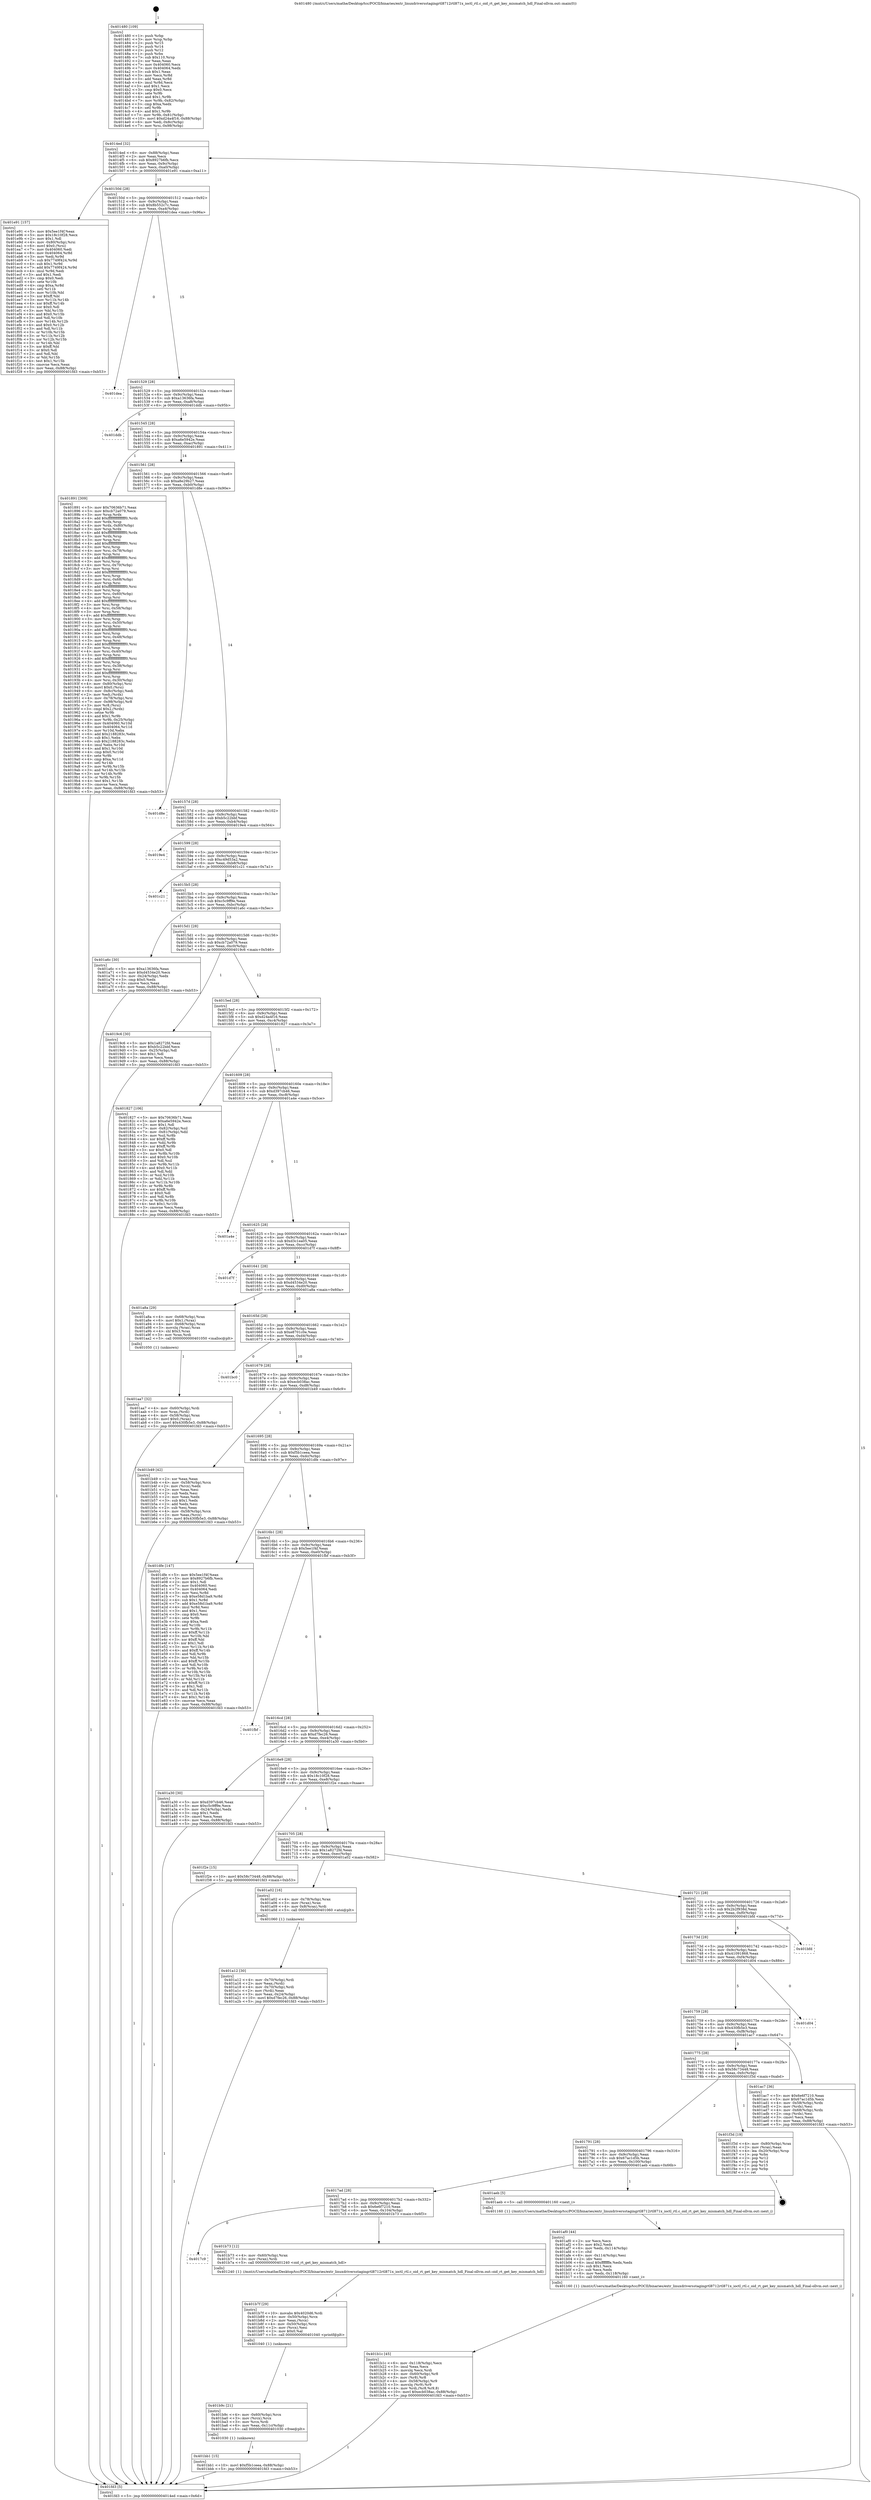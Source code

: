 digraph "0x401480" {
  label = "0x401480 (/mnt/c/Users/mathe/Desktop/tcc/POCII/binaries/extr_linuxdriversstagingrtl8712rtl871x_ioctl_rtl.c_oid_rt_get_key_mismatch_hdl_Final-ollvm.out::main(0))"
  labelloc = "t"
  node[shape=record]

  Entry [label="",width=0.3,height=0.3,shape=circle,fillcolor=black,style=filled]
  "0x4014ed" [label="{
     0x4014ed [32]\l
     | [instrs]\l
     &nbsp;&nbsp;0x4014ed \<+6\>: mov -0x88(%rbp),%eax\l
     &nbsp;&nbsp;0x4014f3 \<+2\>: mov %eax,%ecx\l
     &nbsp;&nbsp;0x4014f5 \<+6\>: sub $0x8927b6fb,%ecx\l
     &nbsp;&nbsp;0x4014fb \<+6\>: mov %eax,-0x9c(%rbp)\l
     &nbsp;&nbsp;0x401501 \<+6\>: mov %ecx,-0xa0(%rbp)\l
     &nbsp;&nbsp;0x401507 \<+6\>: je 0000000000401e91 \<main+0xa11\>\l
  }"]
  "0x401e91" [label="{
     0x401e91 [157]\l
     | [instrs]\l
     &nbsp;&nbsp;0x401e91 \<+5\>: mov $0x5ee1f4f,%eax\l
     &nbsp;&nbsp;0x401e96 \<+5\>: mov $0x18c10f28,%ecx\l
     &nbsp;&nbsp;0x401e9b \<+2\>: mov $0x1,%dl\l
     &nbsp;&nbsp;0x401e9d \<+4\>: mov -0x80(%rbp),%rsi\l
     &nbsp;&nbsp;0x401ea1 \<+6\>: movl $0x0,(%rsi)\l
     &nbsp;&nbsp;0x401ea7 \<+7\>: mov 0x404060,%edi\l
     &nbsp;&nbsp;0x401eae \<+8\>: mov 0x404064,%r8d\l
     &nbsp;&nbsp;0x401eb6 \<+3\>: mov %edi,%r9d\l
     &nbsp;&nbsp;0x401eb9 \<+7\>: sub $0x7749f424,%r9d\l
     &nbsp;&nbsp;0x401ec0 \<+4\>: sub $0x1,%r9d\l
     &nbsp;&nbsp;0x401ec4 \<+7\>: add $0x7749f424,%r9d\l
     &nbsp;&nbsp;0x401ecb \<+4\>: imul %r9d,%edi\l
     &nbsp;&nbsp;0x401ecf \<+3\>: and $0x1,%edi\l
     &nbsp;&nbsp;0x401ed2 \<+3\>: cmp $0x0,%edi\l
     &nbsp;&nbsp;0x401ed5 \<+4\>: sete %r10b\l
     &nbsp;&nbsp;0x401ed9 \<+4\>: cmp $0xa,%r8d\l
     &nbsp;&nbsp;0x401edd \<+4\>: setl %r11b\l
     &nbsp;&nbsp;0x401ee1 \<+3\>: mov %r10b,%bl\l
     &nbsp;&nbsp;0x401ee4 \<+3\>: xor $0xff,%bl\l
     &nbsp;&nbsp;0x401ee7 \<+3\>: mov %r11b,%r14b\l
     &nbsp;&nbsp;0x401eea \<+4\>: xor $0xff,%r14b\l
     &nbsp;&nbsp;0x401eee \<+3\>: xor $0x0,%dl\l
     &nbsp;&nbsp;0x401ef1 \<+3\>: mov %bl,%r15b\l
     &nbsp;&nbsp;0x401ef4 \<+4\>: and $0x0,%r15b\l
     &nbsp;&nbsp;0x401ef8 \<+3\>: and %dl,%r10b\l
     &nbsp;&nbsp;0x401efb \<+3\>: mov %r14b,%r12b\l
     &nbsp;&nbsp;0x401efe \<+4\>: and $0x0,%r12b\l
     &nbsp;&nbsp;0x401f02 \<+3\>: and %dl,%r11b\l
     &nbsp;&nbsp;0x401f05 \<+3\>: or %r10b,%r15b\l
     &nbsp;&nbsp;0x401f08 \<+3\>: or %r11b,%r12b\l
     &nbsp;&nbsp;0x401f0b \<+3\>: xor %r12b,%r15b\l
     &nbsp;&nbsp;0x401f0e \<+3\>: or %r14b,%bl\l
     &nbsp;&nbsp;0x401f11 \<+3\>: xor $0xff,%bl\l
     &nbsp;&nbsp;0x401f14 \<+3\>: or $0x0,%dl\l
     &nbsp;&nbsp;0x401f17 \<+2\>: and %dl,%bl\l
     &nbsp;&nbsp;0x401f19 \<+3\>: or %bl,%r15b\l
     &nbsp;&nbsp;0x401f1c \<+4\>: test $0x1,%r15b\l
     &nbsp;&nbsp;0x401f20 \<+3\>: cmovne %ecx,%eax\l
     &nbsp;&nbsp;0x401f23 \<+6\>: mov %eax,-0x88(%rbp)\l
     &nbsp;&nbsp;0x401f29 \<+5\>: jmp 0000000000401fd3 \<main+0xb53\>\l
  }"]
  "0x40150d" [label="{
     0x40150d [28]\l
     | [instrs]\l
     &nbsp;&nbsp;0x40150d \<+5\>: jmp 0000000000401512 \<main+0x92\>\l
     &nbsp;&nbsp;0x401512 \<+6\>: mov -0x9c(%rbp),%eax\l
     &nbsp;&nbsp;0x401518 \<+5\>: sub $0x8b552c7c,%eax\l
     &nbsp;&nbsp;0x40151d \<+6\>: mov %eax,-0xa4(%rbp)\l
     &nbsp;&nbsp;0x401523 \<+6\>: je 0000000000401dea \<main+0x96a\>\l
  }"]
  Exit [label="",width=0.3,height=0.3,shape=circle,fillcolor=black,style=filled,peripheries=2]
  "0x401dea" [label="{
     0x401dea\l
  }", style=dashed]
  "0x401529" [label="{
     0x401529 [28]\l
     | [instrs]\l
     &nbsp;&nbsp;0x401529 \<+5\>: jmp 000000000040152e \<main+0xae\>\l
     &nbsp;&nbsp;0x40152e \<+6\>: mov -0x9c(%rbp),%eax\l
     &nbsp;&nbsp;0x401534 \<+5\>: sub $0xa13636fa,%eax\l
     &nbsp;&nbsp;0x401539 \<+6\>: mov %eax,-0xa8(%rbp)\l
     &nbsp;&nbsp;0x40153f \<+6\>: je 0000000000401ddb \<main+0x95b\>\l
  }"]
  "0x401bb1" [label="{
     0x401bb1 [15]\l
     | [instrs]\l
     &nbsp;&nbsp;0x401bb1 \<+10\>: movl $0xf5b1ceea,-0x88(%rbp)\l
     &nbsp;&nbsp;0x401bbb \<+5\>: jmp 0000000000401fd3 \<main+0xb53\>\l
  }"]
  "0x401ddb" [label="{
     0x401ddb\l
  }", style=dashed]
  "0x401545" [label="{
     0x401545 [28]\l
     | [instrs]\l
     &nbsp;&nbsp;0x401545 \<+5\>: jmp 000000000040154a \<main+0xca\>\l
     &nbsp;&nbsp;0x40154a \<+6\>: mov -0x9c(%rbp),%eax\l
     &nbsp;&nbsp;0x401550 \<+5\>: sub $0xa6e5942e,%eax\l
     &nbsp;&nbsp;0x401555 \<+6\>: mov %eax,-0xac(%rbp)\l
     &nbsp;&nbsp;0x40155b \<+6\>: je 0000000000401891 \<main+0x411\>\l
  }"]
  "0x401b9c" [label="{
     0x401b9c [21]\l
     | [instrs]\l
     &nbsp;&nbsp;0x401b9c \<+4\>: mov -0x60(%rbp),%rcx\l
     &nbsp;&nbsp;0x401ba0 \<+3\>: mov (%rcx),%rcx\l
     &nbsp;&nbsp;0x401ba3 \<+3\>: mov %rcx,%rdi\l
     &nbsp;&nbsp;0x401ba6 \<+6\>: mov %eax,-0x11c(%rbp)\l
     &nbsp;&nbsp;0x401bac \<+5\>: call 0000000000401030 \<free@plt\>\l
     | [calls]\l
     &nbsp;&nbsp;0x401030 \{1\} (unknown)\l
  }"]
  "0x401891" [label="{
     0x401891 [309]\l
     | [instrs]\l
     &nbsp;&nbsp;0x401891 \<+5\>: mov $0x70636b71,%eax\l
     &nbsp;&nbsp;0x401896 \<+5\>: mov $0xcb72a079,%ecx\l
     &nbsp;&nbsp;0x40189b \<+3\>: mov %rsp,%rdx\l
     &nbsp;&nbsp;0x40189e \<+4\>: add $0xfffffffffffffff0,%rdx\l
     &nbsp;&nbsp;0x4018a2 \<+3\>: mov %rdx,%rsp\l
     &nbsp;&nbsp;0x4018a5 \<+4\>: mov %rdx,-0x80(%rbp)\l
     &nbsp;&nbsp;0x4018a9 \<+3\>: mov %rsp,%rdx\l
     &nbsp;&nbsp;0x4018ac \<+4\>: add $0xfffffffffffffff0,%rdx\l
     &nbsp;&nbsp;0x4018b0 \<+3\>: mov %rdx,%rsp\l
     &nbsp;&nbsp;0x4018b3 \<+3\>: mov %rsp,%rsi\l
     &nbsp;&nbsp;0x4018b6 \<+4\>: add $0xfffffffffffffff0,%rsi\l
     &nbsp;&nbsp;0x4018ba \<+3\>: mov %rsi,%rsp\l
     &nbsp;&nbsp;0x4018bd \<+4\>: mov %rsi,-0x78(%rbp)\l
     &nbsp;&nbsp;0x4018c1 \<+3\>: mov %rsp,%rsi\l
     &nbsp;&nbsp;0x4018c4 \<+4\>: add $0xfffffffffffffff0,%rsi\l
     &nbsp;&nbsp;0x4018c8 \<+3\>: mov %rsi,%rsp\l
     &nbsp;&nbsp;0x4018cb \<+4\>: mov %rsi,-0x70(%rbp)\l
     &nbsp;&nbsp;0x4018cf \<+3\>: mov %rsp,%rsi\l
     &nbsp;&nbsp;0x4018d2 \<+4\>: add $0xfffffffffffffff0,%rsi\l
     &nbsp;&nbsp;0x4018d6 \<+3\>: mov %rsi,%rsp\l
     &nbsp;&nbsp;0x4018d9 \<+4\>: mov %rsi,-0x68(%rbp)\l
     &nbsp;&nbsp;0x4018dd \<+3\>: mov %rsp,%rsi\l
     &nbsp;&nbsp;0x4018e0 \<+4\>: add $0xfffffffffffffff0,%rsi\l
     &nbsp;&nbsp;0x4018e4 \<+3\>: mov %rsi,%rsp\l
     &nbsp;&nbsp;0x4018e7 \<+4\>: mov %rsi,-0x60(%rbp)\l
     &nbsp;&nbsp;0x4018eb \<+3\>: mov %rsp,%rsi\l
     &nbsp;&nbsp;0x4018ee \<+4\>: add $0xfffffffffffffff0,%rsi\l
     &nbsp;&nbsp;0x4018f2 \<+3\>: mov %rsi,%rsp\l
     &nbsp;&nbsp;0x4018f5 \<+4\>: mov %rsi,-0x58(%rbp)\l
     &nbsp;&nbsp;0x4018f9 \<+3\>: mov %rsp,%rsi\l
     &nbsp;&nbsp;0x4018fc \<+4\>: add $0xfffffffffffffff0,%rsi\l
     &nbsp;&nbsp;0x401900 \<+3\>: mov %rsi,%rsp\l
     &nbsp;&nbsp;0x401903 \<+4\>: mov %rsi,-0x50(%rbp)\l
     &nbsp;&nbsp;0x401907 \<+3\>: mov %rsp,%rsi\l
     &nbsp;&nbsp;0x40190a \<+4\>: add $0xfffffffffffffff0,%rsi\l
     &nbsp;&nbsp;0x40190e \<+3\>: mov %rsi,%rsp\l
     &nbsp;&nbsp;0x401911 \<+4\>: mov %rsi,-0x48(%rbp)\l
     &nbsp;&nbsp;0x401915 \<+3\>: mov %rsp,%rsi\l
     &nbsp;&nbsp;0x401918 \<+4\>: add $0xfffffffffffffff0,%rsi\l
     &nbsp;&nbsp;0x40191c \<+3\>: mov %rsi,%rsp\l
     &nbsp;&nbsp;0x40191f \<+4\>: mov %rsi,-0x40(%rbp)\l
     &nbsp;&nbsp;0x401923 \<+3\>: mov %rsp,%rsi\l
     &nbsp;&nbsp;0x401926 \<+4\>: add $0xfffffffffffffff0,%rsi\l
     &nbsp;&nbsp;0x40192a \<+3\>: mov %rsi,%rsp\l
     &nbsp;&nbsp;0x40192d \<+4\>: mov %rsi,-0x38(%rbp)\l
     &nbsp;&nbsp;0x401931 \<+3\>: mov %rsp,%rsi\l
     &nbsp;&nbsp;0x401934 \<+4\>: add $0xfffffffffffffff0,%rsi\l
     &nbsp;&nbsp;0x401938 \<+3\>: mov %rsi,%rsp\l
     &nbsp;&nbsp;0x40193b \<+4\>: mov %rsi,-0x30(%rbp)\l
     &nbsp;&nbsp;0x40193f \<+4\>: mov -0x80(%rbp),%rsi\l
     &nbsp;&nbsp;0x401943 \<+6\>: movl $0x0,(%rsi)\l
     &nbsp;&nbsp;0x401949 \<+6\>: mov -0x8c(%rbp),%edi\l
     &nbsp;&nbsp;0x40194f \<+2\>: mov %edi,(%rdx)\l
     &nbsp;&nbsp;0x401951 \<+4\>: mov -0x78(%rbp),%rsi\l
     &nbsp;&nbsp;0x401955 \<+7\>: mov -0x98(%rbp),%r8\l
     &nbsp;&nbsp;0x40195c \<+3\>: mov %r8,(%rsi)\l
     &nbsp;&nbsp;0x40195f \<+3\>: cmpl $0x2,(%rdx)\l
     &nbsp;&nbsp;0x401962 \<+4\>: setne %r9b\l
     &nbsp;&nbsp;0x401966 \<+4\>: and $0x1,%r9b\l
     &nbsp;&nbsp;0x40196a \<+4\>: mov %r9b,-0x25(%rbp)\l
     &nbsp;&nbsp;0x40196e \<+8\>: mov 0x404060,%r10d\l
     &nbsp;&nbsp;0x401976 \<+8\>: mov 0x404064,%r11d\l
     &nbsp;&nbsp;0x40197e \<+3\>: mov %r10d,%ebx\l
     &nbsp;&nbsp;0x401981 \<+6\>: add $0x2188283c,%ebx\l
     &nbsp;&nbsp;0x401987 \<+3\>: sub $0x1,%ebx\l
     &nbsp;&nbsp;0x40198a \<+6\>: sub $0x2188283c,%ebx\l
     &nbsp;&nbsp;0x401990 \<+4\>: imul %ebx,%r10d\l
     &nbsp;&nbsp;0x401994 \<+4\>: and $0x1,%r10d\l
     &nbsp;&nbsp;0x401998 \<+4\>: cmp $0x0,%r10d\l
     &nbsp;&nbsp;0x40199c \<+4\>: sete %r9b\l
     &nbsp;&nbsp;0x4019a0 \<+4\>: cmp $0xa,%r11d\l
     &nbsp;&nbsp;0x4019a4 \<+4\>: setl %r14b\l
     &nbsp;&nbsp;0x4019a8 \<+3\>: mov %r9b,%r15b\l
     &nbsp;&nbsp;0x4019ab \<+3\>: and %r14b,%r15b\l
     &nbsp;&nbsp;0x4019ae \<+3\>: xor %r14b,%r9b\l
     &nbsp;&nbsp;0x4019b1 \<+3\>: or %r9b,%r15b\l
     &nbsp;&nbsp;0x4019b4 \<+4\>: test $0x1,%r15b\l
     &nbsp;&nbsp;0x4019b8 \<+3\>: cmovne %ecx,%eax\l
     &nbsp;&nbsp;0x4019bb \<+6\>: mov %eax,-0x88(%rbp)\l
     &nbsp;&nbsp;0x4019c1 \<+5\>: jmp 0000000000401fd3 \<main+0xb53\>\l
  }"]
  "0x401561" [label="{
     0x401561 [28]\l
     | [instrs]\l
     &nbsp;&nbsp;0x401561 \<+5\>: jmp 0000000000401566 \<main+0xe6\>\l
     &nbsp;&nbsp;0x401566 \<+6\>: mov -0x9c(%rbp),%eax\l
     &nbsp;&nbsp;0x40156c \<+5\>: sub $0xa8e29b27,%eax\l
     &nbsp;&nbsp;0x401571 \<+6\>: mov %eax,-0xb0(%rbp)\l
     &nbsp;&nbsp;0x401577 \<+6\>: je 0000000000401d8e \<main+0x90e\>\l
  }"]
  "0x401b7f" [label="{
     0x401b7f [29]\l
     | [instrs]\l
     &nbsp;&nbsp;0x401b7f \<+10\>: movabs $0x4020d6,%rdi\l
     &nbsp;&nbsp;0x401b89 \<+4\>: mov -0x50(%rbp),%rcx\l
     &nbsp;&nbsp;0x401b8d \<+2\>: mov %eax,(%rcx)\l
     &nbsp;&nbsp;0x401b8f \<+4\>: mov -0x50(%rbp),%rcx\l
     &nbsp;&nbsp;0x401b93 \<+2\>: mov (%rcx),%esi\l
     &nbsp;&nbsp;0x401b95 \<+2\>: mov $0x0,%al\l
     &nbsp;&nbsp;0x401b97 \<+5\>: call 0000000000401040 \<printf@plt\>\l
     | [calls]\l
     &nbsp;&nbsp;0x401040 \{1\} (unknown)\l
  }"]
  "0x401d8e" [label="{
     0x401d8e\l
  }", style=dashed]
  "0x40157d" [label="{
     0x40157d [28]\l
     | [instrs]\l
     &nbsp;&nbsp;0x40157d \<+5\>: jmp 0000000000401582 \<main+0x102\>\l
     &nbsp;&nbsp;0x401582 \<+6\>: mov -0x9c(%rbp),%eax\l
     &nbsp;&nbsp;0x401588 \<+5\>: sub $0xb5c22bbf,%eax\l
     &nbsp;&nbsp;0x40158d \<+6\>: mov %eax,-0xb4(%rbp)\l
     &nbsp;&nbsp;0x401593 \<+6\>: je 00000000004019e4 \<main+0x564\>\l
  }"]
  "0x4017c9" [label="{
     0x4017c9\l
  }", style=dashed]
  "0x4019e4" [label="{
     0x4019e4\l
  }", style=dashed]
  "0x401599" [label="{
     0x401599 [28]\l
     | [instrs]\l
     &nbsp;&nbsp;0x401599 \<+5\>: jmp 000000000040159e \<main+0x11e\>\l
     &nbsp;&nbsp;0x40159e \<+6\>: mov -0x9c(%rbp),%eax\l
     &nbsp;&nbsp;0x4015a4 \<+5\>: sub $0xc49d53a2,%eax\l
     &nbsp;&nbsp;0x4015a9 \<+6\>: mov %eax,-0xb8(%rbp)\l
     &nbsp;&nbsp;0x4015af \<+6\>: je 0000000000401c21 \<main+0x7a1\>\l
  }"]
  "0x401b73" [label="{
     0x401b73 [12]\l
     | [instrs]\l
     &nbsp;&nbsp;0x401b73 \<+4\>: mov -0x60(%rbp),%rax\l
     &nbsp;&nbsp;0x401b77 \<+3\>: mov (%rax),%rdi\l
     &nbsp;&nbsp;0x401b7a \<+5\>: call 0000000000401240 \<oid_rt_get_key_mismatch_hdl\>\l
     | [calls]\l
     &nbsp;&nbsp;0x401240 \{1\} (/mnt/c/Users/mathe/Desktop/tcc/POCII/binaries/extr_linuxdriversstagingrtl8712rtl871x_ioctl_rtl.c_oid_rt_get_key_mismatch_hdl_Final-ollvm.out::oid_rt_get_key_mismatch_hdl)\l
  }"]
  "0x401c21" [label="{
     0x401c21\l
  }", style=dashed]
  "0x4015b5" [label="{
     0x4015b5 [28]\l
     | [instrs]\l
     &nbsp;&nbsp;0x4015b5 \<+5\>: jmp 00000000004015ba \<main+0x13a\>\l
     &nbsp;&nbsp;0x4015ba \<+6\>: mov -0x9c(%rbp),%eax\l
     &nbsp;&nbsp;0x4015c0 \<+5\>: sub $0xc5c9ff9e,%eax\l
     &nbsp;&nbsp;0x4015c5 \<+6\>: mov %eax,-0xbc(%rbp)\l
     &nbsp;&nbsp;0x4015cb \<+6\>: je 0000000000401a6c \<main+0x5ec\>\l
  }"]
  "0x401b1c" [label="{
     0x401b1c [45]\l
     | [instrs]\l
     &nbsp;&nbsp;0x401b1c \<+6\>: mov -0x118(%rbp),%ecx\l
     &nbsp;&nbsp;0x401b22 \<+3\>: imul %eax,%ecx\l
     &nbsp;&nbsp;0x401b25 \<+3\>: movslq %ecx,%rdi\l
     &nbsp;&nbsp;0x401b28 \<+4\>: mov -0x60(%rbp),%r8\l
     &nbsp;&nbsp;0x401b2c \<+3\>: mov (%r8),%r8\l
     &nbsp;&nbsp;0x401b2f \<+4\>: mov -0x58(%rbp),%r9\l
     &nbsp;&nbsp;0x401b33 \<+3\>: movslq (%r9),%r9\l
     &nbsp;&nbsp;0x401b36 \<+4\>: mov %rdi,(%r8,%r9,8)\l
     &nbsp;&nbsp;0x401b3a \<+10\>: movl $0xecb038ac,-0x88(%rbp)\l
     &nbsp;&nbsp;0x401b44 \<+5\>: jmp 0000000000401fd3 \<main+0xb53\>\l
  }"]
  "0x401a6c" [label="{
     0x401a6c [30]\l
     | [instrs]\l
     &nbsp;&nbsp;0x401a6c \<+5\>: mov $0xa13636fa,%eax\l
     &nbsp;&nbsp;0x401a71 \<+5\>: mov $0xd4534e20,%ecx\l
     &nbsp;&nbsp;0x401a76 \<+3\>: mov -0x24(%rbp),%edx\l
     &nbsp;&nbsp;0x401a79 \<+3\>: cmp $0x0,%edx\l
     &nbsp;&nbsp;0x401a7c \<+3\>: cmove %ecx,%eax\l
     &nbsp;&nbsp;0x401a7f \<+6\>: mov %eax,-0x88(%rbp)\l
     &nbsp;&nbsp;0x401a85 \<+5\>: jmp 0000000000401fd3 \<main+0xb53\>\l
  }"]
  "0x4015d1" [label="{
     0x4015d1 [28]\l
     | [instrs]\l
     &nbsp;&nbsp;0x4015d1 \<+5\>: jmp 00000000004015d6 \<main+0x156\>\l
     &nbsp;&nbsp;0x4015d6 \<+6\>: mov -0x9c(%rbp),%eax\l
     &nbsp;&nbsp;0x4015dc \<+5\>: sub $0xcb72a079,%eax\l
     &nbsp;&nbsp;0x4015e1 \<+6\>: mov %eax,-0xc0(%rbp)\l
     &nbsp;&nbsp;0x4015e7 \<+6\>: je 00000000004019c6 \<main+0x546\>\l
  }"]
  "0x401af0" [label="{
     0x401af0 [44]\l
     | [instrs]\l
     &nbsp;&nbsp;0x401af0 \<+2\>: xor %ecx,%ecx\l
     &nbsp;&nbsp;0x401af2 \<+5\>: mov $0x2,%edx\l
     &nbsp;&nbsp;0x401af7 \<+6\>: mov %edx,-0x114(%rbp)\l
     &nbsp;&nbsp;0x401afd \<+1\>: cltd\l
     &nbsp;&nbsp;0x401afe \<+6\>: mov -0x114(%rbp),%esi\l
     &nbsp;&nbsp;0x401b04 \<+2\>: idiv %esi\l
     &nbsp;&nbsp;0x401b06 \<+6\>: imul $0xfffffffe,%edx,%edx\l
     &nbsp;&nbsp;0x401b0c \<+3\>: sub $0x1,%ecx\l
     &nbsp;&nbsp;0x401b0f \<+2\>: sub %ecx,%edx\l
     &nbsp;&nbsp;0x401b11 \<+6\>: mov %edx,-0x118(%rbp)\l
     &nbsp;&nbsp;0x401b17 \<+5\>: call 0000000000401160 \<next_i\>\l
     | [calls]\l
     &nbsp;&nbsp;0x401160 \{1\} (/mnt/c/Users/mathe/Desktop/tcc/POCII/binaries/extr_linuxdriversstagingrtl8712rtl871x_ioctl_rtl.c_oid_rt_get_key_mismatch_hdl_Final-ollvm.out::next_i)\l
  }"]
  "0x4019c6" [label="{
     0x4019c6 [30]\l
     | [instrs]\l
     &nbsp;&nbsp;0x4019c6 \<+5\>: mov $0x1a8272fd,%eax\l
     &nbsp;&nbsp;0x4019cb \<+5\>: mov $0xb5c22bbf,%ecx\l
     &nbsp;&nbsp;0x4019d0 \<+3\>: mov -0x25(%rbp),%dl\l
     &nbsp;&nbsp;0x4019d3 \<+3\>: test $0x1,%dl\l
     &nbsp;&nbsp;0x4019d6 \<+3\>: cmovne %ecx,%eax\l
     &nbsp;&nbsp;0x4019d9 \<+6\>: mov %eax,-0x88(%rbp)\l
     &nbsp;&nbsp;0x4019df \<+5\>: jmp 0000000000401fd3 \<main+0xb53\>\l
  }"]
  "0x4015ed" [label="{
     0x4015ed [28]\l
     | [instrs]\l
     &nbsp;&nbsp;0x4015ed \<+5\>: jmp 00000000004015f2 \<main+0x172\>\l
     &nbsp;&nbsp;0x4015f2 \<+6\>: mov -0x9c(%rbp),%eax\l
     &nbsp;&nbsp;0x4015f8 \<+5\>: sub $0xd24a4f16,%eax\l
     &nbsp;&nbsp;0x4015fd \<+6\>: mov %eax,-0xc4(%rbp)\l
     &nbsp;&nbsp;0x401603 \<+6\>: je 0000000000401827 \<main+0x3a7\>\l
  }"]
  "0x4017ad" [label="{
     0x4017ad [28]\l
     | [instrs]\l
     &nbsp;&nbsp;0x4017ad \<+5\>: jmp 00000000004017b2 \<main+0x332\>\l
     &nbsp;&nbsp;0x4017b2 \<+6\>: mov -0x9c(%rbp),%eax\l
     &nbsp;&nbsp;0x4017b8 \<+5\>: sub $0x6e6f7210,%eax\l
     &nbsp;&nbsp;0x4017bd \<+6\>: mov %eax,-0x104(%rbp)\l
     &nbsp;&nbsp;0x4017c3 \<+6\>: je 0000000000401b73 \<main+0x6f3\>\l
  }"]
  "0x401827" [label="{
     0x401827 [106]\l
     | [instrs]\l
     &nbsp;&nbsp;0x401827 \<+5\>: mov $0x70636b71,%eax\l
     &nbsp;&nbsp;0x40182c \<+5\>: mov $0xa6e5942e,%ecx\l
     &nbsp;&nbsp;0x401831 \<+2\>: mov $0x1,%dl\l
     &nbsp;&nbsp;0x401833 \<+7\>: mov -0x82(%rbp),%sil\l
     &nbsp;&nbsp;0x40183a \<+7\>: mov -0x81(%rbp),%dil\l
     &nbsp;&nbsp;0x401841 \<+3\>: mov %sil,%r8b\l
     &nbsp;&nbsp;0x401844 \<+4\>: xor $0xff,%r8b\l
     &nbsp;&nbsp;0x401848 \<+3\>: mov %dil,%r9b\l
     &nbsp;&nbsp;0x40184b \<+4\>: xor $0xff,%r9b\l
     &nbsp;&nbsp;0x40184f \<+3\>: xor $0x0,%dl\l
     &nbsp;&nbsp;0x401852 \<+3\>: mov %r8b,%r10b\l
     &nbsp;&nbsp;0x401855 \<+4\>: and $0x0,%r10b\l
     &nbsp;&nbsp;0x401859 \<+3\>: and %dl,%sil\l
     &nbsp;&nbsp;0x40185c \<+3\>: mov %r9b,%r11b\l
     &nbsp;&nbsp;0x40185f \<+4\>: and $0x0,%r11b\l
     &nbsp;&nbsp;0x401863 \<+3\>: and %dl,%dil\l
     &nbsp;&nbsp;0x401866 \<+3\>: or %sil,%r10b\l
     &nbsp;&nbsp;0x401869 \<+3\>: or %dil,%r11b\l
     &nbsp;&nbsp;0x40186c \<+3\>: xor %r11b,%r10b\l
     &nbsp;&nbsp;0x40186f \<+3\>: or %r9b,%r8b\l
     &nbsp;&nbsp;0x401872 \<+4\>: xor $0xff,%r8b\l
     &nbsp;&nbsp;0x401876 \<+3\>: or $0x0,%dl\l
     &nbsp;&nbsp;0x401879 \<+3\>: and %dl,%r8b\l
     &nbsp;&nbsp;0x40187c \<+3\>: or %r8b,%r10b\l
     &nbsp;&nbsp;0x40187f \<+4\>: test $0x1,%r10b\l
     &nbsp;&nbsp;0x401883 \<+3\>: cmovne %ecx,%eax\l
     &nbsp;&nbsp;0x401886 \<+6\>: mov %eax,-0x88(%rbp)\l
     &nbsp;&nbsp;0x40188c \<+5\>: jmp 0000000000401fd3 \<main+0xb53\>\l
  }"]
  "0x401609" [label="{
     0x401609 [28]\l
     | [instrs]\l
     &nbsp;&nbsp;0x401609 \<+5\>: jmp 000000000040160e \<main+0x18e\>\l
     &nbsp;&nbsp;0x40160e \<+6\>: mov -0x9c(%rbp),%eax\l
     &nbsp;&nbsp;0x401614 \<+5\>: sub $0xd397cb46,%eax\l
     &nbsp;&nbsp;0x401619 \<+6\>: mov %eax,-0xc8(%rbp)\l
     &nbsp;&nbsp;0x40161f \<+6\>: je 0000000000401a4e \<main+0x5ce\>\l
  }"]
  "0x401fd3" [label="{
     0x401fd3 [5]\l
     | [instrs]\l
     &nbsp;&nbsp;0x401fd3 \<+5\>: jmp 00000000004014ed \<main+0x6d\>\l
  }"]
  "0x401480" [label="{
     0x401480 [109]\l
     | [instrs]\l
     &nbsp;&nbsp;0x401480 \<+1\>: push %rbp\l
     &nbsp;&nbsp;0x401481 \<+3\>: mov %rsp,%rbp\l
     &nbsp;&nbsp;0x401484 \<+2\>: push %r15\l
     &nbsp;&nbsp;0x401486 \<+2\>: push %r14\l
     &nbsp;&nbsp;0x401488 \<+2\>: push %r12\l
     &nbsp;&nbsp;0x40148a \<+1\>: push %rbx\l
     &nbsp;&nbsp;0x40148b \<+7\>: sub $0x110,%rsp\l
     &nbsp;&nbsp;0x401492 \<+2\>: xor %eax,%eax\l
     &nbsp;&nbsp;0x401494 \<+7\>: mov 0x404060,%ecx\l
     &nbsp;&nbsp;0x40149b \<+7\>: mov 0x404064,%edx\l
     &nbsp;&nbsp;0x4014a2 \<+3\>: sub $0x1,%eax\l
     &nbsp;&nbsp;0x4014a5 \<+3\>: mov %ecx,%r8d\l
     &nbsp;&nbsp;0x4014a8 \<+3\>: add %eax,%r8d\l
     &nbsp;&nbsp;0x4014ab \<+4\>: imul %r8d,%ecx\l
     &nbsp;&nbsp;0x4014af \<+3\>: and $0x1,%ecx\l
     &nbsp;&nbsp;0x4014b2 \<+3\>: cmp $0x0,%ecx\l
     &nbsp;&nbsp;0x4014b5 \<+4\>: sete %r9b\l
     &nbsp;&nbsp;0x4014b9 \<+4\>: and $0x1,%r9b\l
     &nbsp;&nbsp;0x4014bd \<+7\>: mov %r9b,-0x82(%rbp)\l
     &nbsp;&nbsp;0x4014c4 \<+3\>: cmp $0xa,%edx\l
     &nbsp;&nbsp;0x4014c7 \<+4\>: setl %r9b\l
     &nbsp;&nbsp;0x4014cb \<+4\>: and $0x1,%r9b\l
     &nbsp;&nbsp;0x4014cf \<+7\>: mov %r9b,-0x81(%rbp)\l
     &nbsp;&nbsp;0x4014d6 \<+10\>: movl $0xd24a4f16,-0x88(%rbp)\l
     &nbsp;&nbsp;0x4014e0 \<+6\>: mov %edi,-0x8c(%rbp)\l
     &nbsp;&nbsp;0x4014e6 \<+7\>: mov %rsi,-0x98(%rbp)\l
  }"]
  "0x401aeb" [label="{
     0x401aeb [5]\l
     | [instrs]\l
     &nbsp;&nbsp;0x401aeb \<+5\>: call 0000000000401160 \<next_i\>\l
     | [calls]\l
     &nbsp;&nbsp;0x401160 \{1\} (/mnt/c/Users/mathe/Desktop/tcc/POCII/binaries/extr_linuxdriversstagingrtl8712rtl871x_ioctl_rtl.c_oid_rt_get_key_mismatch_hdl_Final-ollvm.out::next_i)\l
  }"]
  "0x401791" [label="{
     0x401791 [28]\l
     | [instrs]\l
     &nbsp;&nbsp;0x401791 \<+5\>: jmp 0000000000401796 \<main+0x316\>\l
     &nbsp;&nbsp;0x401796 \<+6\>: mov -0x9c(%rbp),%eax\l
     &nbsp;&nbsp;0x40179c \<+5\>: sub $0x67ac1d5b,%eax\l
     &nbsp;&nbsp;0x4017a1 \<+6\>: mov %eax,-0x100(%rbp)\l
     &nbsp;&nbsp;0x4017a7 \<+6\>: je 0000000000401aeb \<main+0x66b\>\l
  }"]
  "0x401a4e" [label="{
     0x401a4e\l
  }", style=dashed]
  "0x401625" [label="{
     0x401625 [28]\l
     | [instrs]\l
     &nbsp;&nbsp;0x401625 \<+5\>: jmp 000000000040162a \<main+0x1aa\>\l
     &nbsp;&nbsp;0x40162a \<+6\>: mov -0x9c(%rbp),%eax\l
     &nbsp;&nbsp;0x401630 \<+5\>: sub $0xd3c1ea05,%eax\l
     &nbsp;&nbsp;0x401635 \<+6\>: mov %eax,-0xcc(%rbp)\l
     &nbsp;&nbsp;0x40163b \<+6\>: je 0000000000401d7f \<main+0x8ff\>\l
  }"]
  "0x401f3d" [label="{
     0x401f3d [19]\l
     | [instrs]\l
     &nbsp;&nbsp;0x401f3d \<+4\>: mov -0x80(%rbp),%rax\l
     &nbsp;&nbsp;0x401f41 \<+2\>: mov (%rax),%eax\l
     &nbsp;&nbsp;0x401f43 \<+4\>: lea -0x20(%rbp),%rsp\l
     &nbsp;&nbsp;0x401f47 \<+1\>: pop %rbx\l
     &nbsp;&nbsp;0x401f48 \<+2\>: pop %r12\l
     &nbsp;&nbsp;0x401f4a \<+2\>: pop %r14\l
     &nbsp;&nbsp;0x401f4c \<+2\>: pop %r15\l
     &nbsp;&nbsp;0x401f4e \<+1\>: pop %rbp\l
     &nbsp;&nbsp;0x401f4f \<+1\>: ret\l
  }"]
  "0x401d7f" [label="{
     0x401d7f\l
  }", style=dashed]
  "0x401641" [label="{
     0x401641 [28]\l
     | [instrs]\l
     &nbsp;&nbsp;0x401641 \<+5\>: jmp 0000000000401646 \<main+0x1c6\>\l
     &nbsp;&nbsp;0x401646 \<+6\>: mov -0x9c(%rbp),%eax\l
     &nbsp;&nbsp;0x40164c \<+5\>: sub $0xd4534e20,%eax\l
     &nbsp;&nbsp;0x401651 \<+6\>: mov %eax,-0xd0(%rbp)\l
     &nbsp;&nbsp;0x401657 \<+6\>: je 0000000000401a8a \<main+0x60a\>\l
  }"]
  "0x401775" [label="{
     0x401775 [28]\l
     | [instrs]\l
     &nbsp;&nbsp;0x401775 \<+5\>: jmp 000000000040177a \<main+0x2fa\>\l
     &nbsp;&nbsp;0x40177a \<+6\>: mov -0x9c(%rbp),%eax\l
     &nbsp;&nbsp;0x401780 \<+5\>: sub $0x58c73448,%eax\l
     &nbsp;&nbsp;0x401785 \<+6\>: mov %eax,-0xfc(%rbp)\l
     &nbsp;&nbsp;0x40178b \<+6\>: je 0000000000401f3d \<main+0xabd\>\l
  }"]
  "0x401a8a" [label="{
     0x401a8a [29]\l
     | [instrs]\l
     &nbsp;&nbsp;0x401a8a \<+4\>: mov -0x68(%rbp),%rax\l
     &nbsp;&nbsp;0x401a8e \<+6\>: movl $0x1,(%rax)\l
     &nbsp;&nbsp;0x401a94 \<+4\>: mov -0x68(%rbp),%rax\l
     &nbsp;&nbsp;0x401a98 \<+3\>: movslq (%rax),%rax\l
     &nbsp;&nbsp;0x401a9b \<+4\>: shl $0x3,%rax\l
     &nbsp;&nbsp;0x401a9f \<+3\>: mov %rax,%rdi\l
     &nbsp;&nbsp;0x401aa2 \<+5\>: call 0000000000401050 \<malloc@plt\>\l
     | [calls]\l
     &nbsp;&nbsp;0x401050 \{1\} (unknown)\l
  }"]
  "0x40165d" [label="{
     0x40165d [28]\l
     | [instrs]\l
     &nbsp;&nbsp;0x40165d \<+5\>: jmp 0000000000401662 \<main+0x1e2\>\l
     &nbsp;&nbsp;0x401662 \<+6\>: mov -0x9c(%rbp),%eax\l
     &nbsp;&nbsp;0x401668 \<+5\>: sub $0xe8701c0e,%eax\l
     &nbsp;&nbsp;0x40166d \<+6\>: mov %eax,-0xd4(%rbp)\l
     &nbsp;&nbsp;0x401673 \<+6\>: je 0000000000401bc0 \<main+0x740\>\l
  }"]
  "0x401ac7" [label="{
     0x401ac7 [36]\l
     | [instrs]\l
     &nbsp;&nbsp;0x401ac7 \<+5\>: mov $0x6e6f7210,%eax\l
     &nbsp;&nbsp;0x401acc \<+5\>: mov $0x67ac1d5b,%ecx\l
     &nbsp;&nbsp;0x401ad1 \<+4\>: mov -0x58(%rbp),%rdx\l
     &nbsp;&nbsp;0x401ad5 \<+2\>: mov (%rdx),%esi\l
     &nbsp;&nbsp;0x401ad7 \<+4\>: mov -0x68(%rbp),%rdx\l
     &nbsp;&nbsp;0x401adb \<+2\>: cmp (%rdx),%esi\l
     &nbsp;&nbsp;0x401add \<+3\>: cmovl %ecx,%eax\l
     &nbsp;&nbsp;0x401ae0 \<+6\>: mov %eax,-0x88(%rbp)\l
     &nbsp;&nbsp;0x401ae6 \<+5\>: jmp 0000000000401fd3 \<main+0xb53\>\l
  }"]
  "0x401bc0" [label="{
     0x401bc0\l
  }", style=dashed]
  "0x401679" [label="{
     0x401679 [28]\l
     | [instrs]\l
     &nbsp;&nbsp;0x401679 \<+5\>: jmp 000000000040167e \<main+0x1fe\>\l
     &nbsp;&nbsp;0x40167e \<+6\>: mov -0x9c(%rbp),%eax\l
     &nbsp;&nbsp;0x401684 \<+5\>: sub $0xecb038ac,%eax\l
     &nbsp;&nbsp;0x401689 \<+6\>: mov %eax,-0xd8(%rbp)\l
     &nbsp;&nbsp;0x40168f \<+6\>: je 0000000000401b49 \<main+0x6c9\>\l
  }"]
  "0x401759" [label="{
     0x401759 [28]\l
     | [instrs]\l
     &nbsp;&nbsp;0x401759 \<+5\>: jmp 000000000040175e \<main+0x2de\>\l
     &nbsp;&nbsp;0x40175e \<+6\>: mov -0x9c(%rbp),%eax\l
     &nbsp;&nbsp;0x401764 \<+5\>: sub $0x430fb5e3,%eax\l
     &nbsp;&nbsp;0x401769 \<+6\>: mov %eax,-0xf8(%rbp)\l
     &nbsp;&nbsp;0x40176f \<+6\>: je 0000000000401ac7 \<main+0x647\>\l
  }"]
  "0x401b49" [label="{
     0x401b49 [42]\l
     | [instrs]\l
     &nbsp;&nbsp;0x401b49 \<+2\>: xor %eax,%eax\l
     &nbsp;&nbsp;0x401b4b \<+4\>: mov -0x58(%rbp),%rcx\l
     &nbsp;&nbsp;0x401b4f \<+2\>: mov (%rcx),%edx\l
     &nbsp;&nbsp;0x401b51 \<+2\>: mov %eax,%esi\l
     &nbsp;&nbsp;0x401b53 \<+2\>: sub %edx,%esi\l
     &nbsp;&nbsp;0x401b55 \<+2\>: mov %eax,%edx\l
     &nbsp;&nbsp;0x401b57 \<+3\>: sub $0x1,%edx\l
     &nbsp;&nbsp;0x401b5a \<+2\>: add %edx,%esi\l
     &nbsp;&nbsp;0x401b5c \<+2\>: sub %esi,%eax\l
     &nbsp;&nbsp;0x401b5e \<+4\>: mov -0x58(%rbp),%rcx\l
     &nbsp;&nbsp;0x401b62 \<+2\>: mov %eax,(%rcx)\l
     &nbsp;&nbsp;0x401b64 \<+10\>: movl $0x430fb5e3,-0x88(%rbp)\l
     &nbsp;&nbsp;0x401b6e \<+5\>: jmp 0000000000401fd3 \<main+0xb53\>\l
  }"]
  "0x401695" [label="{
     0x401695 [28]\l
     | [instrs]\l
     &nbsp;&nbsp;0x401695 \<+5\>: jmp 000000000040169a \<main+0x21a\>\l
     &nbsp;&nbsp;0x40169a \<+6\>: mov -0x9c(%rbp),%eax\l
     &nbsp;&nbsp;0x4016a0 \<+5\>: sub $0xf5b1ceea,%eax\l
     &nbsp;&nbsp;0x4016a5 \<+6\>: mov %eax,-0xdc(%rbp)\l
     &nbsp;&nbsp;0x4016ab \<+6\>: je 0000000000401dfe \<main+0x97e\>\l
  }"]
  "0x401d04" [label="{
     0x401d04\l
  }", style=dashed]
  "0x401dfe" [label="{
     0x401dfe [147]\l
     | [instrs]\l
     &nbsp;&nbsp;0x401dfe \<+5\>: mov $0x5ee1f4f,%eax\l
     &nbsp;&nbsp;0x401e03 \<+5\>: mov $0x8927b6fb,%ecx\l
     &nbsp;&nbsp;0x401e08 \<+2\>: mov $0x1,%dl\l
     &nbsp;&nbsp;0x401e0a \<+7\>: mov 0x404060,%esi\l
     &nbsp;&nbsp;0x401e11 \<+7\>: mov 0x404064,%edi\l
     &nbsp;&nbsp;0x401e18 \<+3\>: mov %esi,%r8d\l
     &nbsp;&nbsp;0x401e1b \<+7\>: sub $0xe58d1ba9,%r8d\l
     &nbsp;&nbsp;0x401e22 \<+4\>: sub $0x1,%r8d\l
     &nbsp;&nbsp;0x401e26 \<+7\>: add $0xe58d1ba9,%r8d\l
     &nbsp;&nbsp;0x401e2d \<+4\>: imul %r8d,%esi\l
     &nbsp;&nbsp;0x401e31 \<+3\>: and $0x1,%esi\l
     &nbsp;&nbsp;0x401e34 \<+3\>: cmp $0x0,%esi\l
     &nbsp;&nbsp;0x401e37 \<+4\>: sete %r9b\l
     &nbsp;&nbsp;0x401e3b \<+3\>: cmp $0xa,%edi\l
     &nbsp;&nbsp;0x401e3e \<+4\>: setl %r10b\l
     &nbsp;&nbsp;0x401e42 \<+3\>: mov %r9b,%r11b\l
     &nbsp;&nbsp;0x401e45 \<+4\>: xor $0xff,%r11b\l
     &nbsp;&nbsp;0x401e49 \<+3\>: mov %r10b,%bl\l
     &nbsp;&nbsp;0x401e4c \<+3\>: xor $0xff,%bl\l
     &nbsp;&nbsp;0x401e4f \<+3\>: xor $0x1,%dl\l
     &nbsp;&nbsp;0x401e52 \<+3\>: mov %r11b,%r14b\l
     &nbsp;&nbsp;0x401e55 \<+4\>: and $0xff,%r14b\l
     &nbsp;&nbsp;0x401e59 \<+3\>: and %dl,%r9b\l
     &nbsp;&nbsp;0x401e5c \<+3\>: mov %bl,%r15b\l
     &nbsp;&nbsp;0x401e5f \<+4\>: and $0xff,%r15b\l
     &nbsp;&nbsp;0x401e63 \<+3\>: and %dl,%r10b\l
     &nbsp;&nbsp;0x401e66 \<+3\>: or %r9b,%r14b\l
     &nbsp;&nbsp;0x401e69 \<+3\>: or %r10b,%r15b\l
     &nbsp;&nbsp;0x401e6c \<+3\>: xor %r15b,%r14b\l
     &nbsp;&nbsp;0x401e6f \<+3\>: or %bl,%r11b\l
     &nbsp;&nbsp;0x401e72 \<+4\>: xor $0xff,%r11b\l
     &nbsp;&nbsp;0x401e76 \<+3\>: or $0x1,%dl\l
     &nbsp;&nbsp;0x401e79 \<+3\>: and %dl,%r11b\l
     &nbsp;&nbsp;0x401e7c \<+3\>: or %r11b,%r14b\l
     &nbsp;&nbsp;0x401e7f \<+4\>: test $0x1,%r14b\l
     &nbsp;&nbsp;0x401e83 \<+3\>: cmovne %ecx,%eax\l
     &nbsp;&nbsp;0x401e86 \<+6\>: mov %eax,-0x88(%rbp)\l
     &nbsp;&nbsp;0x401e8c \<+5\>: jmp 0000000000401fd3 \<main+0xb53\>\l
  }"]
  "0x4016b1" [label="{
     0x4016b1 [28]\l
     | [instrs]\l
     &nbsp;&nbsp;0x4016b1 \<+5\>: jmp 00000000004016b6 \<main+0x236\>\l
     &nbsp;&nbsp;0x4016b6 \<+6\>: mov -0x9c(%rbp),%eax\l
     &nbsp;&nbsp;0x4016bc \<+5\>: sub $0x5ee1f4f,%eax\l
     &nbsp;&nbsp;0x4016c1 \<+6\>: mov %eax,-0xe0(%rbp)\l
     &nbsp;&nbsp;0x4016c7 \<+6\>: je 0000000000401fbf \<main+0xb3f\>\l
  }"]
  "0x40173d" [label="{
     0x40173d [28]\l
     | [instrs]\l
     &nbsp;&nbsp;0x40173d \<+5\>: jmp 0000000000401742 \<main+0x2c2\>\l
     &nbsp;&nbsp;0x401742 \<+6\>: mov -0x9c(%rbp),%eax\l
     &nbsp;&nbsp;0x401748 \<+5\>: sub $0x41091868,%eax\l
     &nbsp;&nbsp;0x40174d \<+6\>: mov %eax,-0xf4(%rbp)\l
     &nbsp;&nbsp;0x401753 \<+6\>: je 0000000000401d04 \<main+0x884\>\l
  }"]
  "0x401fbf" [label="{
     0x401fbf\l
  }", style=dashed]
  "0x4016cd" [label="{
     0x4016cd [28]\l
     | [instrs]\l
     &nbsp;&nbsp;0x4016cd \<+5\>: jmp 00000000004016d2 \<main+0x252\>\l
     &nbsp;&nbsp;0x4016d2 \<+6\>: mov -0x9c(%rbp),%eax\l
     &nbsp;&nbsp;0x4016d8 \<+5\>: sub $0xd7fec26,%eax\l
     &nbsp;&nbsp;0x4016dd \<+6\>: mov %eax,-0xe4(%rbp)\l
     &nbsp;&nbsp;0x4016e3 \<+6\>: je 0000000000401a30 \<main+0x5b0\>\l
  }"]
  "0x401bfd" [label="{
     0x401bfd\l
  }", style=dashed]
  "0x401a30" [label="{
     0x401a30 [30]\l
     | [instrs]\l
     &nbsp;&nbsp;0x401a30 \<+5\>: mov $0xd397cb46,%eax\l
     &nbsp;&nbsp;0x401a35 \<+5\>: mov $0xc5c9ff9e,%ecx\l
     &nbsp;&nbsp;0x401a3a \<+3\>: mov -0x24(%rbp),%edx\l
     &nbsp;&nbsp;0x401a3d \<+3\>: cmp $0x1,%edx\l
     &nbsp;&nbsp;0x401a40 \<+3\>: cmovl %ecx,%eax\l
     &nbsp;&nbsp;0x401a43 \<+6\>: mov %eax,-0x88(%rbp)\l
     &nbsp;&nbsp;0x401a49 \<+5\>: jmp 0000000000401fd3 \<main+0xb53\>\l
  }"]
  "0x4016e9" [label="{
     0x4016e9 [28]\l
     | [instrs]\l
     &nbsp;&nbsp;0x4016e9 \<+5\>: jmp 00000000004016ee \<main+0x26e\>\l
     &nbsp;&nbsp;0x4016ee \<+6\>: mov -0x9c(%rbp),%eax\l
     &nbsp;&nbsp;0x4016f4 \<+5\>: sub $0x18c10f28,%eax\l
     &nbsp;&nbsp;0x4016f9 \<+6\>: mov %eax,-0xe8(%rbp)\l
     &nbsp;&nbsp;0x4016ff \<+6\>: je 0000000000401f2e \<main+0xaae\>\l
  }"]
  "0x401aa7" [label="{
     0x401aa7 [32]\l
     | [instrs]\l
     &nbsp;&nbsp;0x401aa7 \<+4\>: mov -0x60(%rbp),%rdi\l
     &nbsp;&nbsp;0x401aab \<+3\>: mov %rax,(%rdi)\l
     &nbsp;&nbsp;0x401aae \<+4\>: mov -0x58(%rbp),%rax\l
     &nbsp;&nbsp;0x401ab2 \<+6\>: movl $0x0,(%rax)\l
     &nbsp;&nbsp;0x401ab8 \<+10\>: movl $0x430fb5e3,-0x88(%rbp)\l
     &nbsp;&nbsp;0x401ac2 \<+5\>: jmp 0000000000401fd3 \<main+0xb53\>\l
  }"]
  "0x401f2e" [label="{
     0x401f2e [15]\l
     | [instrs]\l
     &nbsp;&nbsp;0x401f2e \<+10\>: movl $0x58c73448,-0x88(%rbp)\l
     &nbsp;&nbsp;0x401f38 \<+5\>: jmp 0000000000401fd3 \<main+0xb53\>\l
  }"]
  "0x401705" [label="{
     0x401705 [28]\l
     | [instrs]\l
     &nbsp;&nbsp;0x401705 \<+5\>: jmp 000000000040170a \<main+0x28a\>\l
     &nbsp;&nbsp;0x40170a \<+6\>: mov -0x9c(%rbp),%eax\l
     &nbsp;&nbsp;0x401710 \<+5\>: sub $0x1a8272fd,%eax\l
     &nbsp;&nbsp;0x401715 \<+6\>: mov %eax,-0xec(%rbp)\l
     &nbsp;&nbsp;0x40171b \<+6\>: je 0000000000401a02 \<main+0x582\>\l
  }"]
  "0x401a12" [label="{
     0x401a12 [30]\l
     | [instrs]\l
     &nbsp;&nbsp;0x401a12 \<+4\>: mov -0x70(%rbp),%rdi\l
     &nbsp;&nbsp;0x401a16 \<+2\>: mov %eax,(%rdi)\l
     &nbsp;&nbsp;0x401a18 \<+4\>: mov -0x70(%rbp),%rdi\l
     &nbsp;&nbsp;0x401a1c \<+2\>: mov (%rdi),%eax\l
     &nbsp;&nbsp;0x401a1e \<+3\>: mov %eax,-0x24(%rbp)\l
     &nbsp;&nbsp;0x401a21 \<+10\>: movl $0xd7fec26,-0x88(%rbp)\l
     &nbsp;&nbsp;0x401a2b \<+5\>: jmp 0000000000401fd3 \<main+0xb53\>\l
  }"]
  "0x401a02" [label="{
     0x401a02 [16]\l
     | [instrs]\l
     &nbsp;&nbsp;0x401a02 \<+4\>: mov -0x78(%rbp),%rax\l
     &nbsp;&nbsp;0x401a06 \<+3\>: mov (%rax),%rax\l
     &nbsp;&nbsp;0x401a09 \<+4\>: mov 0x8(%rax),%rdi\l
     &nbsp;&nbsp;0x401a0d \<+5\>: call 0000000000401060 \<atoi@plt\>\l
     | [calls]\l
     &nbsp;&nbsp;0x401060 \{1\} (unknown)\l
  }"]
  "0x401721" [label="{
     0x401721 [28]\l
     | [instrs]\l
     &nbsp;&nbsp;0x401721 \<+5\>: jmp 0000000000401726 \<main+0x2a6\>\l
     &nbsp;&nbsp;0x401726 \<+6\>: mov -0x9c(%rbp),%eax\l
     &nbsp;&nbsp;0x40172c \<+5\>: sub $0x2b2f938d,%eax\l
     &nbsp;&nbsp;0x401731 \<+6\>: mov %eax,-0xf0(%rbp)\l
     &nbsp;&nbsp;0x401737 \<+6\>: je 0000000000401bfd \<main+0x77d\>\l
  }"]
  Entry -> "0x401480" [label=" 1"]
  "0x4014ed" -> "0x401e91" [label=" 1"]
  "0x4014ed" -> "0x40150d" [label=" 15"]
  "0x401f3d" -> Exit [label=" 1"]
  "0x40150d" -> "0x401dea" [label=" 0"]
  "0x40150d" -> "0x401529" [label=" 15"]
  "0x401f2e" -> "0x401fd3" [label=" 1"]
  "0x401529" -> "0x401ddb" [label=" 0"]
  "0x401529" -> "0x401545" [label=" 15"]
  "0x401e91" -> "0x401fd3" [label=" 1"]
  "0x401545" -> "0x401891" [label=" 1"]
  "0x401545" -> "0x401561" [label=" 14"]
  "0x401dfe" -> "0x401fd3" [label=" 1"]
  "0x401561" -> "0x401d8e" [label=" 0"]
  "0x401561" -> "0x40157d" [label=" 14"]
  "0x401bb1" -> "0x401fd3" [label=" 1"]
  "0x40157d" -> "0x4019e4" [label=" 0"]
  "0x40157d" -> "0x401599" [label=" 14"]
  "0x401b9c" -> "0x401bb1" [label=" 1"]
  "0x401599" -> "0x401c21" [label=" 0"]
  "0x401599" -> "0x4015b5" [label=" 14"]
  "0x401b7f" -> "0x401b9c" [label=" 1"]
  "0x4015b5" -> "0x401a6c" [label=" 1"]
  "0x4015b5" -> "0x4015d1" [label=" 13"]
  "0x4017ad" -> "0x4017c9" [label=" 0"]
  "0x4015d1" -> "0x4019c6" [label=" 1"]
  "0x4015d1" -> "0x4015ed" [label=" 12"]
  "0x4017ad" -> "0x401b73" [label=" 1"]
  "0x4015ed" -> "0x401827" [label=" 1"]
  "0x4015ed" -> "0x401609" [label=" 11"]
  "0x401827" -> "0x401fd3" [label=" 1"]
  "0x401480" -> "0x4014ed" [label=" 1"]
  "0x401fd3" -> "0x4014ed" [label=" 15"]
  "0x401b73" -> "0x401b7f" [label=" 1"]
  "0x401891" -> "0x401fd3" [label=" 1"]
  "0x4019c6" -> "0x401fd3" [label=" 1"]
  "0x401b49" -> "0x401fd3" [label=" 1"]
  "0x401609" -> "0x401a4e" [label=" 0"]
  "0x401609" -> "0x401625" [label=" 11"]
  "0x401af0" -> "0x401b1c" [label=" 1"]
  "0x401625" -> "0x401d7f" [label=" 0"]
  "0x401625" -> "0x401641" [label=" 11"]
  "0x401aeb" -> "0x401af0" [label=" 1"]
  "0x401641" -> "0x401a8a" [label=" 1"]
  "0x401641" -> "0x40165d" [label=" 10"]
  "0x401791" -> "0x401aeb" [label=" 1"]
  "0x40165d" -> "0x401bc0" [label=" 0"]
  "0x40165d" -> "0x401679" [label=" 10"]
  "0x401b1c" -> "0x401fd3" [label=" 1"]
  "0x401679" -> "0x401b49" [label=" 1"]
  "0x401679" -> "0x401695" [label=" 9"]
  "0x401775" -> "0x401f3d" [label=" 1"]
  "0x401695" -> "0x401dfe" [label=" 1"]
  "0x401695" -> "0x4016b1" [label=" 8"]
  "0x401791" -> "0x4017ad" [label=" 1"]
  "0x4016b1" -> "0x401fbf" [label=" 0"]
  "0x4016b1" -> "0x4016cd" [label=" 8"]
  "0x401759" -> "0x401775" [label=" 3"]
  "0x4016cd" -> "0x401a30" [label=" 1"]
  "0x4016cd" -> "0x4016e9" [label=" 7"]
  "0x401759" -> "0x401ac7" [label=" 2"]
  "0x4016e9" -> "0x401f2e" [label=" 1"]
  "0x4016e9" -> "0x401705" [label=" 6"]
  "0x40173d" -> "0x401759" [label=" 5"]
  "0x401705" -> "0x401a02" [label=" 1"]
  "0x401705" -> "0x401721" [label=" 5"]
  "0x401a02" -> "0x401a12" [label=" 1"]
  "0x401a12" -> "0x401fd3" [label=" 1"]
  "0x401a30" -> "0x401fd3" [label=" 1"]
  "0x401a6c" -> "0x401fd3" [label=" 1"]
  "0x401a8a" -> "0x401aa7" [label=" 1"]
  "0x401aa7" -> "0x401fd3" [label=" 1"]
  "0x401775" -> "0x401791" [label=" 2"]
  "0x401721" -> "0x401bfd" [label=" 0"]
  "0x401721" -> "0x40173d" [label=" 5"]
  "0x401ac7" -> "0x401fd3" [label=" 2"]
  "0x40173d" -> "0x401d04" [label=" 0"]
}
